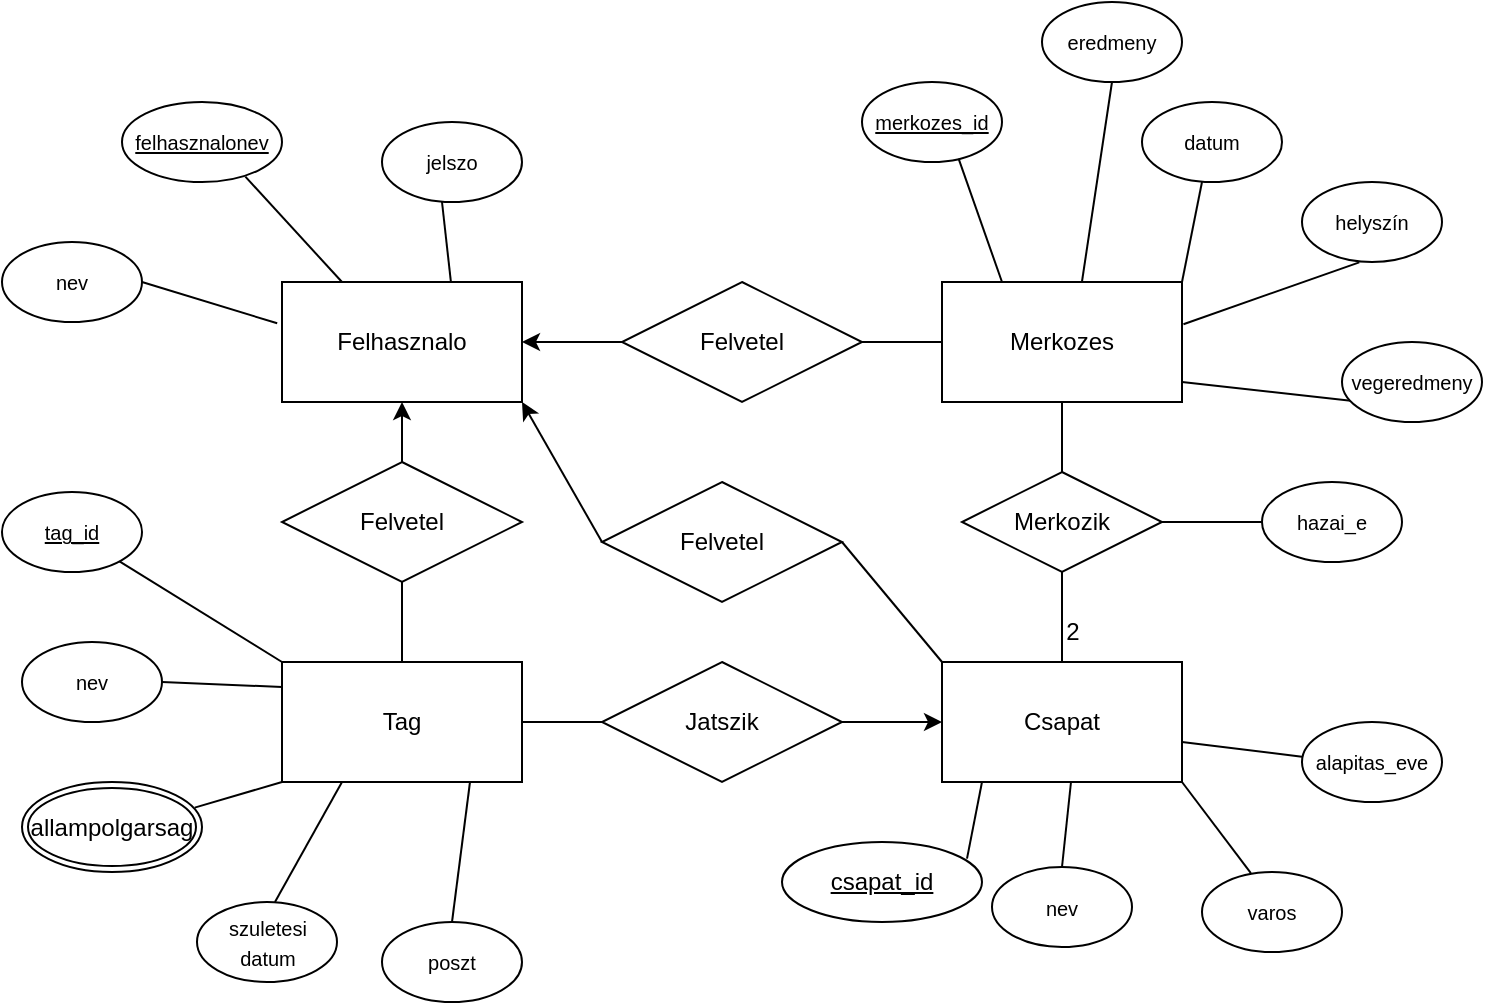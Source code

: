 <mxfile version="24.8.6">
  <diagram id="R2lEEEUBdFMjLlhIrx00" name="Page-1">
    <mxGraphModel dx="989" dy="538" grid="1" gridSize="10" guides="1" tooltips="1" connect="1" arrows="1" fold="1" page="1" pageScale="1" pageWidth="850" pageHeight="1100" math="0" shadow="0" extFonts="Permanent Marker^https://fonts.googleapis.com/css?family=Permanent+Marker">
      <root>
        <mxCell id="0" />
        <mxCell id="1" parent="0" />
        <mxCell id="8Sje5trMJhn50eFgTayc-1" value="Csapat" style="rounded=0;whiteSpace=wrap;html=1;" parent="1" vertex="1">
          <mxGeometry x="560" y="590" width="120" height="60" as="geometry" />
        </mxCell>
        <mxCell id="8Sje5trMJhn50eFgTayc-3" value="Felhasznalo" style="rounded=0;whiteSpace=wrap;html=1;" parent="1" vertex="1">
          <mxGeometry x="230" y="400" width="120" height="60" as="geometry" />
        </mxCell>
        <mxCell id="8Sje5trMJhn50eFgTayc-4" value="Tag" style="rounded=0;whiteSpace=wrap;html=1;" parent="1" vertex="1">
          <mxGeometry x="230" y="590" width="120" height="60" as="geometry" />
        </mxCell>
        <mxCell id="8Sje5trMJhn50eFgTayc-7" value="Felvetel" style="rhombus;whiteSpace=wrap;html=1;" parent="1" vertex="1">
          <mxGeometry x="230" y="490" width="120" height="60" as="geometry" />
        </mxCell>
        <mxCell id="8Sje5trMJhn50eFgTayc-10" value="" style="endArrow=classic;html=1;rounded=0;exitX=0.5;exitY=0;exitDx=0;exitDy=0;" parent="1" source="8Sje5trMJhn50eFgTayc-7" edge="1">
          <mxGeometry width="50" height="50" relative="1" as="geometry">
            <mxPoint x="240" y="510" as="sourcePoint" />
            <mxPoint x="290" y="460" as="targetPoint" />
          </mxGeometry>
        </mxCell>
        <mxCell id="8Sje5trMJhn50eFgTayc-11" value="" style="endArrow=none;html=1;rounded=0;exitX=0.5;exitY=0;exitDx=0;exitDy=0;" parent="1" source="8Sje5trMJhn50eFgTayc-4" edge="1">
          <mxGeometry width="50" height="50" relative="1" as="geometry">
            <mxPoint x="240" y="600" as="sourcePoint" />
            <mxPoint x="290" y="550" as="targetPoint" />
          </mxGeometry>
        </mxCell>
        <mxCell id="8Sje5trMJhn50eFgTayc-13" value="" style="endArrow=classic;html=1;rounded=0;exitX=0;exitY=0.5;exitDx=0;exitDy=0;" parent="1" target="8Sje5trMJhn50eFgTayc-3" edge="1">
          <mxGeometry width="50" height="50" relative="1" as="geometry">
            <mxPoint x="400" y="430" as="sourcePoint" />
            <mxPoint x="360" y="430" as="targetPoint" />
          </mxGeometry>
        </mxCell>
        <mxCell id="8Sje5trMJhn50eFgTayc-15" value="Felvetel" style="rhombus;whiteSpace=wrap;html=1;rotation=0;" parent="1" vertex="1">
          <mxGeometry x="390" y="500" width="120" height="60" as="geometry" />
        </mxCell>
        <mxCell id="8Sje5trMJhn50eFgTayc-16" value="" style="endArrow=classic;html=1;rounded=0;exitX=0;exitY=0.5;exitDx=0;exitDy=0;" parent="1" source="8Sje5trMJhn50eFgTayc-15" edge="1">
          <mxGeometry width="50" height="50" relative="1" as="geometry">
            <mxPoint x="380" y="460" as="sourcePoint" />
            <mxPoint x="350" y="460" as="targetPoint" />
          </mxGeometry>
        </mxCell>
        <mxCell id="8Sje5trMJhn50eFgTayc-20" value="Jatszik" style="rhombus;whiteSpace=wrap;html=1;" parent="1" vertex="1">
          <mxGeometry x="390" y="590" width="120" height="60" as="geometry" />
        </mxCell>
        <mxCell id="8Sje5trMJhn50eFgTayc-21" value="" style="endArrow=none;html=1;rounded=0;" parent="1" source="8Sje5trMJhn50eFgTayc-20" edge="1">
          <mxGeometry width="50" height="50" relative="1" as="geometry">
            <mxPoint x="520" y="619.71" as="sourcePoint" />
            <mxPoint x="390" y="620" as="targetPoint" />
            <Array as="points">
              <mxPoint x="350" y="620" />
            </Array>
          </mxGeometry>
        </mxCell>
        <mxCell id="8Sje5trMJhn50eFgTayc-22" value="" style="endArrow=none;html=1;rounded=0;exitX=0;exitY=0.5;exitDx=0;exitDy=0;" parent="1" edge="1">
          <mxGeometry width="50" height="50" relative="1" as="geometry">
            <mxPoint x="560.0" y="430" as="sourcePoint" />
            <mxPoint x="520" y="430" as="targetPoint" />
          </mxGeometry>
        </mxCell>
        <mxCell id="8Sje5trMJhn50eFgTayc-23" value="" style="endArrow=none;html=1;rounded=0;exitX=0;exitY=0;exitDx=0;exitDy=0;" parent="1" source="8Sje5trMJhn50eFgTayc-1" edge="1">
          <mxGeometry width="50" height="50" relative="1" as="geometry">
            <mxPoint x="570" y="530" as="sourcePoint" />
            <mxPoint x="510" y="530" as="targetPoint" />
          </mxGeometry>
        </mxCell>
        <mxCell id="8Sje5trMJhn50eFgTayc-24" value="" style="endArrow=classic;html=1;rounded=0;entryX=0;entryY=0.5;entryDx=0;entryDy=0;" parent="1" target="8Sje5trMJhn50eFgTayc-1" edge="1">
          <mxGeometry width="50" height="50" relative="1" as="geometry">
            <mxPoint x="510" y="620" as="sourcePoint" />
            <mxPoint x="450" y="670" as="targetPoint" />
          </mxGeometry>
        </mxCell>
        <mxCell id="8Sje5trMJhn50eFgTayc-29" value="&lt;font style=&quot;font-size: 10px;&quot;&gt;&lt;u&gt;felhasznalonev&lt;/u&gt;&lt;/font&gt;" style="ellipse;whiteSpace=wrap;html=1;" parent="1" vertex="1">
          <mxGeometry x="150" y="310" width="80" height="40" as="geometry" />
        </mxCell>
        <mxCell id="QpGOtW0G5XZZ5hkOi_at-1" value="&lt;font style=&quot;font-size: 10px;&quot;&gt;nev&lt;/font&gt;" style="ellipse;whiteSpace=wrap;html=1;" parent="1" vertex="1">
          <mxGeometry x="90" y="380" width="70" height="40" as="geometry" />
        </mxCell>
        <mxCell id="QpGOtW0G5XZZ5hkOi_at-2" value="&lt;font style=&quot;font-size: 10px;&quot;&gt;jelszo&lt;/font&gt;" style="ellipse;whiteSpace=wrap;html=1;" parent="1" vertex="1">
          <mxGeometry x="280" y="320" width="70" height="40" as="geometry" />
        </mxCell>
        <mxCell id="QpGOtW0G5XZZ5hkOi_at-3" value="" style="endArrow=none;html=1;rounded=0;exitX=1;exitY=0.5;exitDx=0;exitDy=0;entryX=-0.02;entryY=0.344;entryDx=0;entryDy=0;entryPerimeter=0;" parent="1" source="QpGOtW0G5XZZ5hkOi_at-1" target="8Sje5trMJhn50eFgTayc-3" edge="1">
          <mxGeometry width="50" height="50" relative="1" as="geometry">
            <mxPoint x="180" y="450" as="sourcePoint" />
            <mxPoint x="230" y="400" as="targetPoint" />
          </mxGeometry>
        </mxCell>
        <mxCell id="QpGOtW0G5XZZ5hkOi_at-4" value="" style="endArrow=none;html=1;rounded=0;entryX=0.25;entryY=0;entryDx=0;entryDy=0;exitX=0.771;exitY=0.933;exitDx=0;exitDy=0;exitPerimeter=0;" parent="1" source="8Sje5trMJhn50eFgTayc-29" target="8Sje5trMJhn50eFgTayc-3" edge="1">
          <mxGeometry width="50" height="50" relative="1" as="geometry">
            <mxPoint x="210" y="340" as="sourcePoint" />
            <mxPoint x="280" y="371" as="targetPoint" />
          </mxGeometry>
        </mxCell>
        <mxCell id="QpGOtW0G5XZZ5hkOi_at-5" value="" style="endArrow=none;html=1;rounded=0;exitX=1;exitY=0.5;exitDx=0;exitDy=0;entryX=0.704;entryY=0.004;entryDx=0;entryDy=0;entryPerimeter=0;" parent="1" target="8Sje5trMJhn50eFgTayc-3" edge="1">
          <mxGeometry width="50" height="50" relative="1" as="geometry">
            <mxPoint x="310" y="360" as="sourcePoint" />
            <mxPoint x="358" y="410" as="targetPoint" />
          </mxGeometry>
        </mxCell>
        <mxCell id="QpGOtW0G5XZZ5hkOi_at-6" value="&lt;font style=&quot;font-size: 10px;&quot;&gt;nev&lt;/font&gt;" style="ellipse;whiteSpace=wrap;html=1;" parent="1" vertex="1">
          <mxGeometry x="100" y="580" width="70" height="40" as="geometry" />
        </mxCell>
        <mxCell id="QpGOtW0G5XZZ5hkOi_at-8" value="&lt;span style=&quot;font-size: 10px;&quot;&gt;szuletesi datum&lt;/span&gt;" style="ellipse;whiteSpace=wrap;html=1;" parent="1" vertex="1">
          <mxGeometry x="187.5" y="710" width="70" height="40" as="geometry" />
        </mxCell>
        <mxCell id="QpGOtW0G5XZZ5hkOi_at-10" value="&lt;font style=&quot;font-size: 10px;&quot;&gt;poszt&lt;/font&gt;" style="ellipse;whiteSpace=wrap;html=1;" parent="1" vertex="1">
          <mxGeometry x="280" y="720" width="70" height="40" as="geometry" />
        </mxCell>
        <mxCell id="QpGOtW0G5XZZ5hkOi_at-11" value="" style="endArrow=none;html=1;rounded=0;exitX=1;exitY=0.5;exitDx=0;exitDy=0;" parent="1" source="QpGOtW0G5XZZ5hkOi_at-6" edge="1">
          <mxGeometry width="50" height="50" relative="1" as="geometry">
            <mxPoint x="180" y="652.5" as="sourcePoint" />
            <mxPoint x="230" y="602.5" as="targetPoint" />
          </mxGeometry>
        </mxCell>
        <mxCell id="QpGOtW0G5XZZ5hkOi_at-12" value="" style="endArrow=none;html=1;rounded=0;" parent="1" edge="1">
          <mxGeometry width="50" height="50" relative="1" as="geometry">
            <mxPoint x="186.357" y="662.826" as="sourcePoint" />
            <mxPoint x="230" y="650" as="targetPoint" />
          </mxGeometry>
        </mxCell>
        <mxCell id="QpGOtW0G5XZZ5hkOi_at-13" value="" style="endArrow=none;html=1;rounded=0;entryX=0.25;entryY=1;entryDx=0;entryDy=0;exitX=0.557;exitY=-0.001;exitDx=0;exitDy=0;exitPerimeter=0;" parent="1" source="QpGOtW0G5XZZ5hkOi_at-8" target="8Sje5trMJhn50eFgTayc-4" edge="1">
          <mxGeometry width="50" height="50" relative="1" as="geometry">
            <mxPoint x="196" y="673" as="sourcePoint" />
            <mxPoint x="240" y="660" as="targetPoint" />
          </mxGeometry>
        </mxCell>
        <mxCell id="QpGOtW0G5XZZ5hkOi_at-15" value="" style="endArrow=none;html=1;rounded=0;entryX=0.25;entryY=1;entryDx=0;entryDy=0;exitX=0.5;exitY=0;exitDx=0;exitDy=0;" parent="1" source="QpGOtW0G5XZZ5hkOi_at-10" edge="1">
          <mxGeometry width="50" height="50" relative="1" as="geometry">
            <mxPoint x="290" y="710" as="sourcePoint" />
            <mxPoint x="324" y="650" as="targetPoint" />
          </mxGeometry>
        </mxCell>
        <mxCell id="QpGOtW0G5XZZ5hkOi_at-16" value="&lt;font style=&quot;font-size: 10px;&quot;&gt;nev&lt;/font&gt;" style="ellipse;whiteSpace=wrap;html=1;" parent="1" vertex="1">
          <mxGeometry x="585" y="692.5" width="70" height="40" as="geometry" />
        </mxCell>
        <mxCell id="QpGOtW0G5XZZ5hkOi_at-17" value="&lt;font style=&quot;font-size: 10px;&quot;&gt;varos&lt;/font&gt;" style="ellipse;whiteSpace=wrap;html=1;" parent="1" vertex="1">
          <mxGeometry x="690" y="695" width="70" height="40" as="geometry" />
        </mxCell>
        <mxCell id="QpGOtW0G5XZZ5hkOi_at-18" value="&lt;font style=&quot;font-size: 10px;&quot;&gt;alapitas_eve&lt;/font&gt;" style="ellipse;whiteSpace=wrap;html=1;" parent="1" vertex="1">
          <mxGeometry x="740" y="620" width="70" height="40" as="geometry" />
        </mxCell>
        <mxCell id="QpGOtW0G5XZZ5hkOi_at-21" value="" style="endArrow=none;html=1;rounded=0;entryX=0.25;entryY=1;entryDx=0;entryDy=0;exitX=0.5;exitY=0;exitDx=0;exitDy=0;" parent="1" source="QpGOtW0G5XZZ5hkOi_at-16" edge="1">
          <mxGeometry width="50" height="50" relative="1" as="geometry">
            <mxPoint x="615.5" y="720" as="sourcePoint" />
            <mxPoint x="624.5" y="650" as="targetPoint" />
          </mxGeometry>
        </mxCell>
        <mxCell id="QpGOtW0G5XZZ5hkOi_at-22" value="" style="endArrow=none;html=1;rounded=0;entryX=1;entryY=1;entryDx=0;entryDy=0;exitX=0.349;exitY=0.015;exitDx=0;exitDy=0;exitPerimeter=0;" parent="1" source="QpGOtW0G5XZZ5hkOi_at-17" target="8Sje5trMJhn50eFgTayc-1" edge="1">
          <mxGeometry width="50" height="50" relative="1" as="geometry">
            <mxPoint x="675.5" y="695" as="sourcePoint" />
            <mxPoint x="680" y="652" as="targetPoint" />
          </mxGeometry>
        </mxCell>
        <mxCell id="QpGOtW0G5XZZ5hkOi_at-23" value="" style="endArrow=none;html=1;rounded=0;entryX=1;entryY=1;entryDx=0;entryDy=0;exitX=0;exitY=0.433;exitDx=0;exitDy=0;exitPerimeter=0;" parent="1" source="QpGOtW0G5XZZ5hkOi_at-18" edge="1">
          <mxGeometry width="50" height="50" relative="1" as="geometry">
            <mxPoint x="714" y="676" as="sourcePoint" />
            <mxPoint x="680" y="630" as="targetPoint" />
          </mxGeometry>
        </mxCell>
        <mxCell id="QpGOtW0G5XZZ5hkOi_at-24" value="&lt;span style=&quot;font-size: 10px;&quot;&gt;eredmeny&lt;/span&gt;" style="ellipse;whiteSpace=wrap;html=1;" parent="1" vertex="1">
          <mxGeometry x="610" y="260" width="70" height="40" as="geometry" />
        </mxCell>
        <mxCell id="QpGOtW0G5XZZ5hkOi_at-25" value="&lt;span style=&quot;font-size: 10px;&quot;&gt;datum&lt;/span&gt;" style="ellipse;whiteSpace=wrap;html=1;" parent="1" vertex="1">
          <mxGeometry x="660" y="310" width="70" height="40" as="geometry" />
        </mxCell>
        <mxCell id="QpGOtW0G5XZZ5hkOi_at-26" value="&lt;span style=&quot;font-size: 10px;&quot;&gt;helyszín&lt;/span&gt;" style="ellipse;whiteSpace=wrap;html=1;" parent="1" vertex="1">
          <mxGeometry x="740" y="350" width="70" height="40" as="geometry" />
        </mxCell>
        <mxCell id="QpGOtW0G5XZZ5hkOi_at-28" value="" style="endArrow=none;html=1;rounded=0;exitX=0.583;exitY=0;exitDx=0;exitDy=0;exitPerimeter=0;entryX=0.5;entryY=1;entryDx=0;entryDy=0;" parent="1" target="QpGOtW0G5XZZ5hkOi_at-24" edge="1">
          <mxGeometry width="50" height="50" relative="1" as="geometry">
            <mxPoint x="629.96" y="400" as="sourcePoint" />
            <mxPoint x="600" y="340" as="targetPoint" />
          </mxGeometry>
        </mxCell>
        <mxCell id="QpGOtW0G5XZZ5hkOi_at-29" value="" style="endArrow=none;html=1;rounded=0;exitX=1;exitY=0;exitDx=0;exitDy=0;" parent="1" edge="1">
          <mxGeometry width="50" height="50" relative="1" as="geometry">
            <mxPoint x="680.0" y="400" as="sourcePoint" />
            <mxPoint x="690" y="350" as="targetPoint" />
          </mxGeometry>
        </mxCell>
        <mxCell id="QpGOtW0G5XZZ5hkOi_at-30" value="" style="endArrow=none;html=1;rounded=0;exitX=1.006;exitY=0.352;exitDx=0;exitDy=0;entryX=0.409;entryY=1.004;entryDx=0;entryDy=0;entryPerimeter=0;exitPerimeter=0;" parent="1" target="QpGOtW0G5XZZ5hkOi_at-26" edge="1" source="lXRDxAn1Z-9HTvvrLwDB-4">
          <mxGeometry width="50" height="50" relative="1" as="geometry">
            <mxPoint x="680" y="416.42" as="sourcePoint" />
            <mxPoint x="742.03" y="383.58" as="targetPoint" />
          </mxGeometry>
        </mxCell>
        <mxCell id="QpGOtW0G5XZZ5hkOi_at-31" value="allampolgarsag" style="ellipse;shape=doubleEllipse;margin=3;whiteSpace=wrap;html=1;align=center;" parent="1" vertex="1">
          <mxGeometry x="100" y="650" width="90" height="45" as="geometry" />
        </mxCell>
        <mxCell id="uaGcKQPgoCp4RpCRdZTP-1" value="Felvetel" style="shape=rhombus;perimeter=rhombusPerimeter;whiteSpace=wrap;html=1;align=center;" parent="1" vertex="1">
          <mxGeometry x="400" y="400" width="120" height="60" as="geometry" />
        </mxCell>
        <mxCell id="uaGcKQPgoCp4RpCRdZTP-5" value="Merkozik" style="rhombus;whiteSpace=wrap;html=1;" parent="1" vertex="1">
          <mxGeometry x="570" y="495" width="100" height="50" as="geometry" />
        </mxCell>
        <mxCell id="lXRDxAn1Z-9HTvvrLwDB-1" value="&lt;u&gt;csapat_id&lt;/u&gt;" style="ellipse;whiteSpace=wrap;html=1;align=center;" parent="1" vertex="1">
          <mxGeometry x="480" y="680" width="100" height="40" as="geometry" />
        </mxCell>
        <mxCell id="lXRDxAn1Z-9HTvvrLwDB-3" value="" style="endArrow=none;html=1;rounded=0;exitX=0.925;exitY=0.208;exitDx=0;exitDy=0;exitPerimeter=0;" parent="1" source="lXRDxAn1Z-9HTvvrLwDB-1" edge="1">
          <mxGeometry width="50" height="50" relative="1" as="geometry">
            <mxPoint x="567.75" y="692.5" as="sourcePoint" />
            <mxPoint x="580" y="650" as="targetPoint" />
          </mxGeometry>
        </mxCell>
        <mxCell id="lXRDxAn1Z-9HTvvrLwDB-4" value="Merkozes" style="rounded=0;whiteSpace=wrap;html=1;" parent="1" vertex="1">
          <mxGeometry x="560" y="400" width="120" height="60" as="geometry" />
        </mxCell>
        <mxCell id="lXRDxAn1Z-9HTvvrLwDB-5" value="&lt;span style=&quot;font-size: 10px;&quot;&gt;&lt;u&gt;merkozes_id&lt;/u&gt;&lt;/span&gt;" style="ellipse;whiteSpace=wrap;html=1;" parent="1" vertex="1">
          <mxGeometry x="520" y="300" width="70" height="40" as="geometry" />
        </mxCell>
        <mxCell id="lXRDxAn1Z-9HTvvrLwDB-6" value="" style="endArrow=none;html=1;rounded=0;exitX=0.25;exitY=0;exitDx=0;exitDy=0;entryX=0.69;entryY=0.958;entryDx=0;entryDy=0;entryPerimeter=0;" parent="1" source="lXRDxAn1Z-9HTvvrLwDB-4" target="lXRDxAn1Z-9HTvvrLwDB-5" edge="1">
          <mxGeometry width="50" height="50" relative="1" as="geometry">
            <mxPoint x="540.0" y="390" as="sourcePoint" />
            <mxPoint x="550" y="340" as="targetPoint" />
          </mxGeometry>
        </mxCell>
        <mxCell id="THcBsDx4oS1_J9d7k8UM-3" value="" style="endArrow=none;html=1;rounded=0;" parent="1" edge="1">
          <mxGeometry width="50" height="50" relative="1" as="geometry">
            <mxPoint x="620" y="545" as="sourcePoint" />
            <mxPoint x="620" y="545" as="targetPoint" />
            <Array as="points">
              <mxPoint x="620" y="590" />
            </Array>
          </mxGeometry>
        </mxCell>
        <mxCell id="THcBsDx4oS1_J9d7k8UM-4" value="" style="endArrow=none;html=1;rounded=0;entryX=0.5;entryY=1;entryDx=0;entryDy=0;exitX=0.5;exitY=0;exitDx=0;exitDy=0;" parent="1" source="uaGcKQPgoCp4RpCRdZTP-5" target="lXRDxAn1Z-9HTvvrLwDB-4" edge="1">
          <mxGeometry width="50" height="50" relative="1" as="geometry">
            <mxPoint x="619.58" y="460" as="sourcePoint" />
            <mxPoint x="619.58" y="460" as="targetPoint" />
            <Array as="points">
              <mxPoint x="620" y="490" />
            </Array>
          </mxGeometry>
        </mxCell>
        <mxCell id="YULyP9ruMLorbvzaO9U_-1" value="&lt;span style=&quot;font-size: 10px;&quot;&gt;&lt;u&gt;tag_id&lt;/u&gt;&lt;/span&gt;" style="ellipse;whiteSpace=wrap;html=1;" vertex="1" parent="1">
          <mxGeometry x="90" y="505" width="70" height="40" as="geometry" />
        </mxCell>
        <mxCell id="YULyP9ruMLorbvzaO9U_-2" value="" style="endArrow=none;html=1;rounded=0;entryX=0;entryY=0;entryDx=0;entryDy=0;" edge="1" parent="1" source="YULyP9ruMLorbvzaO9U_-1" target="8Sje5trMJhn50eFgTayc-4">
          <mxGeometry width="50" height="50" relative="1" as="geometry">
            <mxPoint x="180" y="587.5" as="sourcePoint" />
            <mxPoint x="240" y="590" as="targetPoint" />
          </mxGeometry>
        </mxCell>
        <mxCell id="YULyP9ruMLorbvzaO9U_-3" value="2" style="text;html=1;align=center;verticalAlign=middle;resizable=0;points=[];autosize=1;strokeColor=none;fillColor=none;" vertex="1" parent="1">
          <mxGeometry x="610" y="560" width="30" height="30" as="geometry" />
        </mxCell>
        <mxCell id="YULyP9ruMLorbvzaO9U_-4" value="" style="endArrow=none;html=1;rounded=0;" edge="1" parent="1">
          <mxGeometry width="50" height="50" relative="1" as="geometry">
            <mxPoint x="670" y="520" as="sourcePoint" />
            <mxPoint x="720" y="520" as="targetPoint" />
          </mxGeometry>
        </mxCell>
        <mxCell id="YULyP9ruMLorbvzaO9U_-5" value="&lt;span style=&quot;font-size: 10px;&quot;&gt;hazai_e&lt;/span&gt;" style="ellipse;whiteSpace=wrap;html=1;" vertex="1" parent="1">
          <mxGeometry x="720" y="500" width="70" height="40" as="geometry" />
        </mxCell>
        <mxCell id="YULyP9ruMLorbvzaO9U_-6" value="" style="endArrow=none;html=1;rounded=0;exitX=1;exitY=0;exitDx=0;exitDy=0;" edge="1" parent="1">
          <mxGeometry width="50" height="50" relative="1" as="geometry">
            <mxPoint x="680" y="450" as="sourcePoint" />
            <mxPoint x="770" y="460" as="targetPoint" />
          </mxGeometry>
        </mxCell>
        <mxCell id="YULyP9ruMLorbvzaO9U_-8" value="&lt;span style=&quot;font-size: 10px;&quot;&gt;vegeredmeny&lt;/span&gt;" style="ellipse;whiteSpace=wrap;html=1;" vertex="1" parent="1">
          <mxGeometry x="760" y="430" width="70" height="40" as="geometry" />
        </mxCell>
      </root>
    </mxGraphModel>
  </diagram>
</mxfile>
